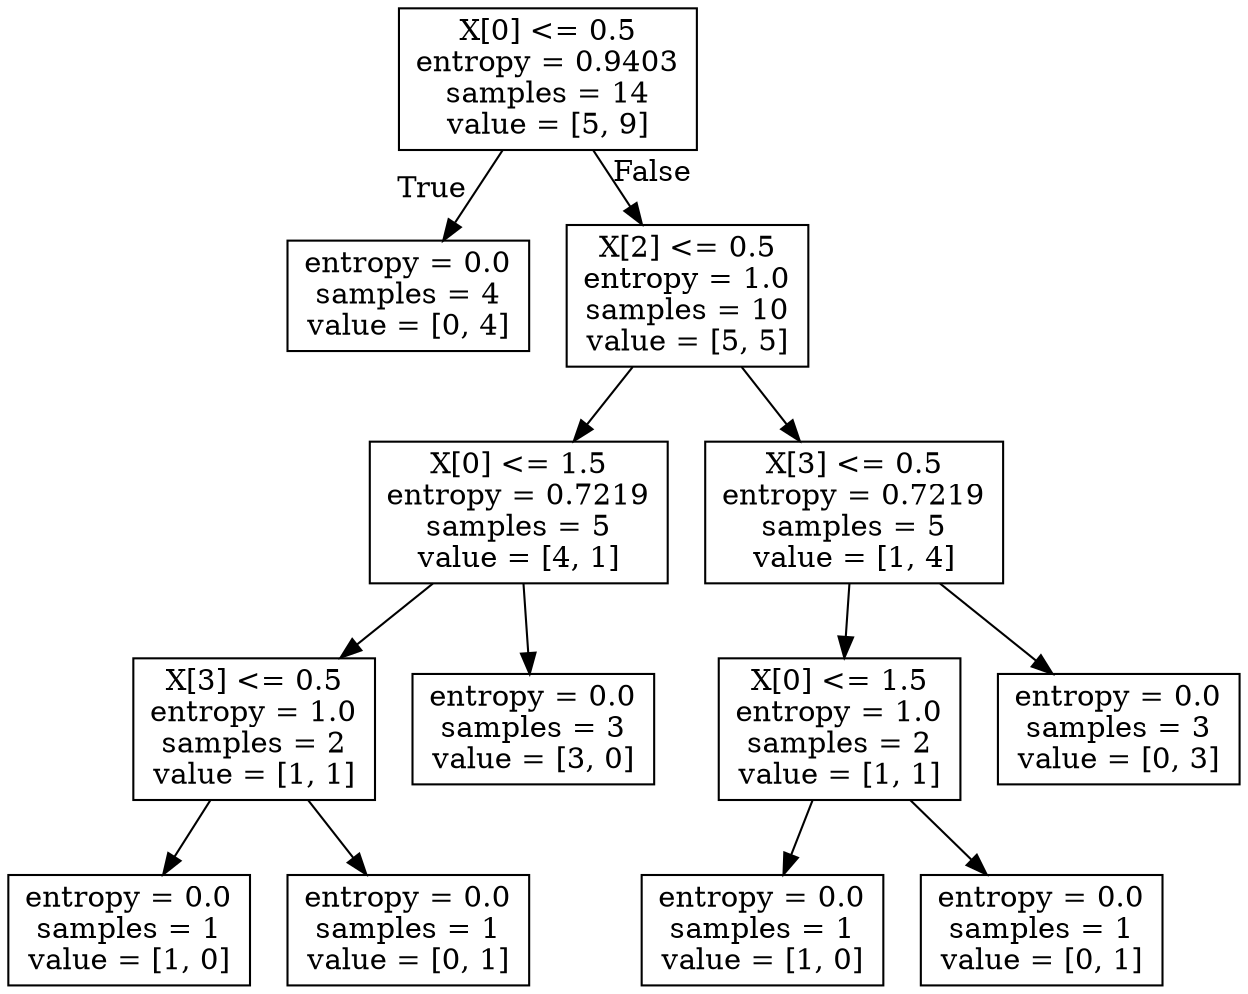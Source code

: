 digraph Tree {
node [shape=box] ;
0 [label="X[0] <= 0.5\nentropy = 0.9403\nsamples = 14\nvalue = [5, 9]"] ;
1 [label="entropy = 0.0\nsamples = 4\nvalue = [0, 4]"] ;
0 -> 1 [labeldistance=2.5, labelangle=45, headlabel="True"] ;
2 [label="X[2] <= 0.5\nentropy = 1.0\nsamples = 10\nvalue = [5, 5]"] ;
0 -> 2 [labeldistance=2.5, labelangle=-45, headlabel="False"] ;
3 [label="X[0] <= 1.5\nentropy = 0.7219\nsamples = 5\nvalue = [4, 1]"] ;
2 -> 3 ;
4 [label="X[3] <= 0.5\nentropy = 1.0\nsamples = 2\nvalue = [1, 1]"] ;
3 -> 4 ;
5 [label="entropy = 0.0\nsamples = 1\nvalue = [1, 0]"] ;
4 -> 5 ;
6 [label="entropy = 0.0\nsamples = 1\nvalue = [0, 1]"] ;
4 -> 6 ;
7 [label="entropy = 0.0\nsamples = 3\nvalue = [3, 0]"] ;
3 -> 7 ;
8 [label="X[3] <= 0.5\nentropy = 0.7219\nsamples = 5\nvalue = [1, 4]"] ;
2 -> 8 ;
9 [label="X[0] <= 1.5\nentropy = 1.0\nsamples = 2\nvalue = [1, 1]"] ;
8 -> 9 ;
10 [label="entropy = 0.0\nsamples = 1\nvalue = [1, 0]"] ;
9 -> 10 ;
11 [label="entropy = 0.0\nsamples = 1\nvalue = [0, 1]"] ;
9 -> 11 ;
12 [label="entropy = 0.0\nsamples = 3\nvalue = [0, 3]"] ;
8 -> 12 ;
}